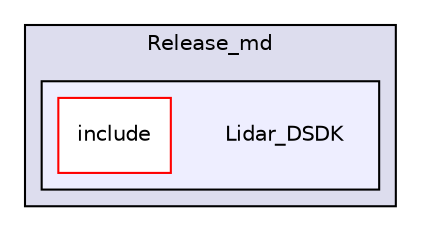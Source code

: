 digraph "Lidar_DSDK" {
  bgcolor=transparent;
  compound=true
  node [ fontsize="10", fontname="Helvetica"];
  edge [ labelfontsize="10", labelfontname="Helvetica"];
  subgraph clusterdir_c0ca0e39fdeed39e1ed791ced327e17e {
    graph [ bgcolor="#ddddee", pencolor="black", label="Release_md" fontname="Helvetica", fontsize="10", URL="dir_c0ca0e39fdeed39e1ed791ced327e17e.html"]
  subgraph clusterdir_cf6d48b785b7c944206df943de0acf25 {
    graph [ bgcolor="#eeeeff", pencolor="black", label="" URL="dir_cf6d48b785b7c944206df943de0acf25.html"];
    dir_cf6d48b785b7c944206df943de0acf25 [shape=plaintext label="Lidar_DSDK"];
    dir_48f4853e01d7aeb97f0e4783422ae989 [shape=box label="include" color="red" fillcolor="white" style="filled" URL="dir_48f4853e01d7aeb97f0e4783422ae989.html"];
  }
  }
}
